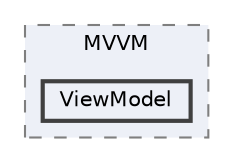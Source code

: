 digraph "obj/Debug/MVVM/ViewModel"
{
 // INTERACTIVE_SVG=YES
 // LATEX_PDF_SIZE
  bgcolor="transparent";
  edge [fontname=Helvetica,fontsize=10,labelfontname=Helvetica,labelfontsize=10];
  node [fontname=Helvetica,fontsize=10,shape=box,height=0.2,width=0.4];
  compound=true
  subgraph clusterdir_b8113d913477936ac4ddc75b6e0cb562 {
    graph [ bgcolor="#edf0f7", pencolor="grey50", label="MVVM", fontname=Helvetica,fontsize=10 style="filled,dashed", URL="dir_b8113d913477936ac4ddc75b6e0cb562.html",tooltip=""]
  dir_f3eed2945cef7f342b523a8c1c91016f [label="ViewModel", fillcolor="#edf0f7", color="grey25", style="filled,bold", URL="dir_f3eed2945cef7f342b523a8c1c91016f.html",tooltip=""];
  }
}
